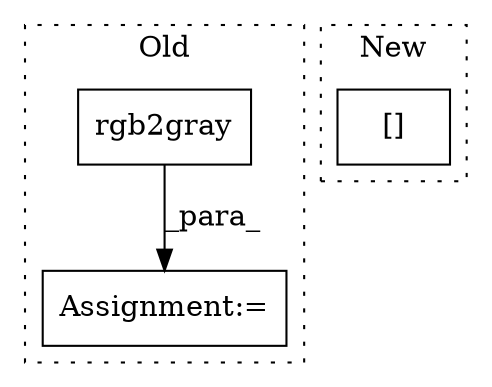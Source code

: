digraph G {
subgraph cluster0 {
1 [label="rgb2gray" a="32" s="1985,2003" l="9,1" shape="box"];
3 [label="Assignment:=" a="7" s="2360" l="2" shape="box"];
label = "Old";
style="dotted";
}
subgraph cluster1 {
2 [label="[]" a="2" s="3411,3422" l="10,1" shape="box"];
label = "New";
style="dotted";
}
1 -> 3 [label="_para_"];
}